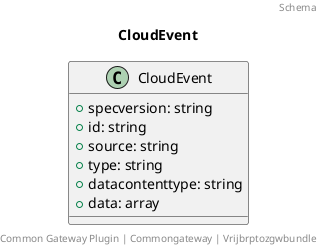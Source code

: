 @startuml
title: CloudEvent
footer: Common Gateway Plugin | Commongateway | Vrijbrptozgwbundle 
header: Schema

class CloudEvent {
  + specversion: string
  + id: string
  + source: string
  + type: string
  + datacontenttype: string
  + data: array
}
@enduml
